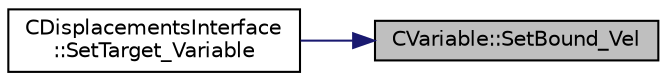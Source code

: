 digraph "CVariable::SetBound_Vel"
{
 // LATEX_PDF_SIZE
  edge [fontname="Helvetica",fontsize="10",labelfontname="Helvetica",labelfontsize="10"];
  node [fontname="Helvetica",fontsize="10",shape=record];
  rankdir="RL";
  Node1 [label="CVariable::SetBound_Vel",height=0.2,width=0.4,color="black", fillcolor="grey75", style="filled", fontcolor="black",tooltip="A virtual member. Set the boundary velocity."];
  Node1 -> Node2 [dir="back",color="midnightblue",fontsize="10",style="solid",fontname="Helvetica"];
  Node2 [label="CDisplacementsInterface\l::SetTarget_Variable",height=0.2,width=0.4,color="black", fillcolor="white", style="filled",URL="$classCDisplacementsInterface.html#ac6cb90db0e39af19220fce26e6f6a5c6",tooltip="Set the variable that has been received from the target mesh into the target mesh."];
}
